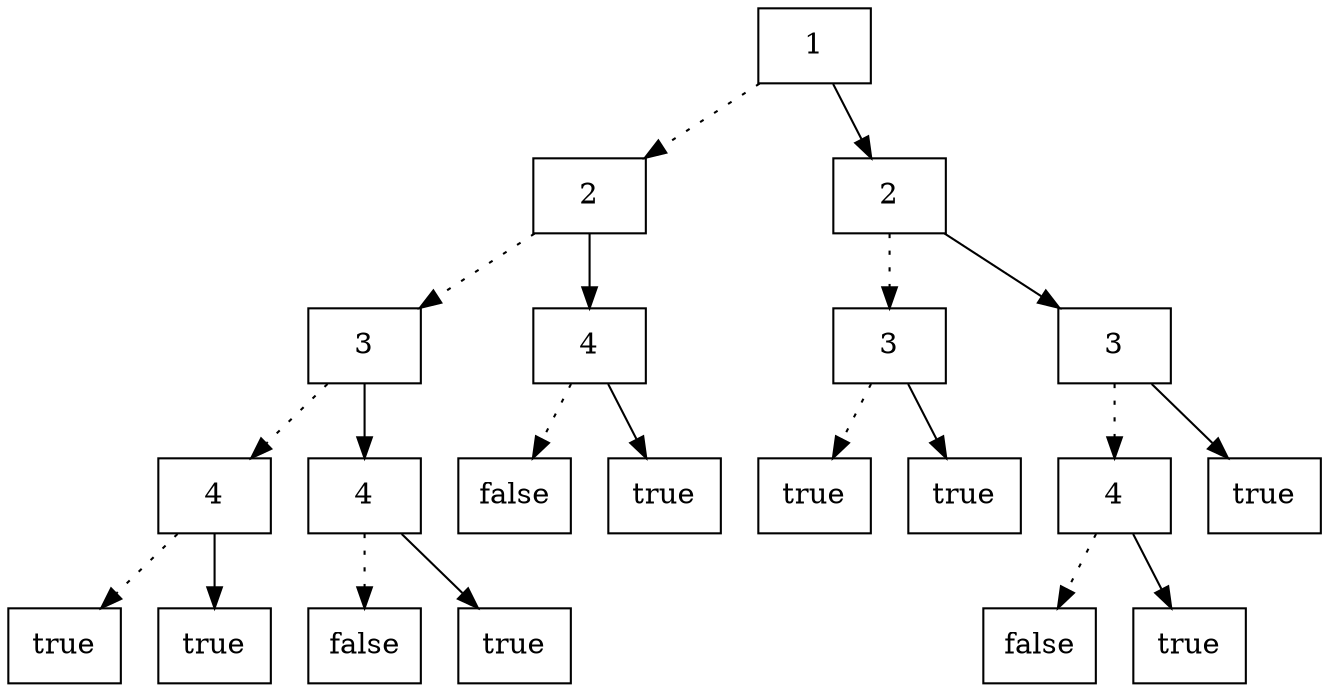 digraph G {
0 [label="1" shape="cercle"];
1 [label="2" shape="cercle"];
2 [label="3" shape="cercle"];
3 [label="4" shape="cercle"];
4 [label="true" shape="cercle"];
5 [label="true" shape="cercle"];
3 -> 4 [style=dotted];
3 -> 5;
6 [label="4" shape="cercle"];
7 [label="false" shape="cercle"];
8 [label="true" shape="cercle"];
6 -> 7 [style=dotted];
6 -> 8;
2 -> 3 [style=dotted];
2 -> 6;
9 [label="4" shape="cercle"];
10 [label="false" shape="cercle"];
11 [label="true" shape="cercle"];
9 -> 10 [style=dotted];
9 -> 11;
1 -> 2 [style=dotted];
1 -> 9;
12 [label="2" shape="cercle"];
13 [label="3" shape="cercle"];
14 [label="true" shape="cercle"];
15 [label="true" shape="cercle"];
13 -> 14 [style=dotted];
13 -> 15;
16 [label="3" shape="cercle"];
17 [label="4" shape="cercle"];
18 [label="false" shape="cercle"];
19 [label="true" shape="cercle"];
17 -> 18 [style=dotted];
17 -> 19;
20 [label="true" shape="cercle"];
16 -> 17 [style=dotted];
16 -> 20;
12 -> 13 [style=dotted];
12 -> 16;
0 -> 1 [style=dotted];
0 -> 12;
}
